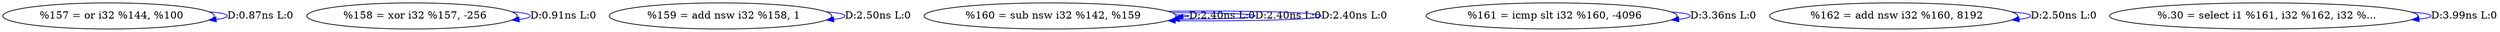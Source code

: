 digraph {
Node0x310fb50[label="  %157 = or i32 %144, %100"];
Node0x310fb50 -> Node0x310fb50[label="D:0.87ns L:0",color=blue];
Node0x310fc70[label="  %158 = xor i32 %157, -256"];
Node0x310fc70 -> Node0x310fc70[label="D:0.91ns L:0",color=blue];
Node0x310fd50[label="  %159 = add nsw i32 %158, 1"];
Node0x310fd50 -> Node0x310fd50[label="D:2.50ns L:0",color=blue];
Node0x310fe30[label="  %160 = sub nsw i32 %142, %159"];
Node0x310fe30 -> Node0x310fe30[label="D:2.40ns L:0",color=blue];
Node0x310fe30 -> Node0x310fe30[label="D:2.40ns L:0",color=blue];
Node0x310fe30 -> Node0x310fe30[label="D:2.40ns L:0",color=blue];
Node0x310ff10[label="  %161 = icmp slt i32 %160, -4096"];
Node0x310ff10 -> Node0x310ff10[label="D:3.36ns L:0",color=blue];
Node0x310fff0[label="  %162 = add nsw i32 %160, 8192"];
Node0x310fff0 -> Node0x310fff0[label="D:2.50ns L:0",color=blue];
Node0x31100d0[label="  %.30 = select i1 %161, i32 %162, i32 %..."];
Node0x31100d0 -> Node0x31100d0[label="D:3.99ns L:0",color=blue];
}
